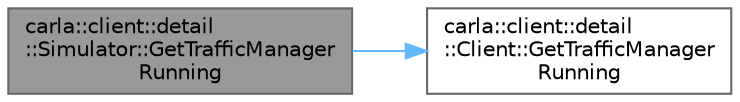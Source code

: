 digraph "carla::client::detail::Simulator::GetTrafficManagerRunning"
{
 // INTERACTIVE_SVG=YES
 // LATEX_PDF_SIZE
  bgcolor="transparent";
  edge [fontname=Helvetica,fontsize=10,labelfontname=Helvetica,labelfontsize=10];
  node [fontname=Helvetica,fontsize=10,shape=box,height=0.2,width=0.4];
  rankdir="LR";
  Node1 [id="Node000001",label="carla::client::detail\l::Simulator::GetTrafficManager\lRunning",height=0.2,width=0.4,color="gray40", fillcolor="grey60", style="filled", fontcolor="black",tooltip="Gets a pair filled with the <IP, port> of the Trafic Manager running on port."];
  Node1 -> Node2 [id="edge1_Node000001_Node000002",color="steelblue1",style="solid",tooltip=" "];
  Node2 [id="Node000002",label="carla::client::detail\l::Client::GetTrafficManager\lRunning",height=0.2,width=0.4,color="grey40", fillcolor="white", style="filled",URL="$dd/ddd/classcarla_1_1client_1_1detail_1_1Client.html#a683c576a4a0e0fecf76c80d9232a3f8a",tooltip="Gets a pair filled with the <IP, port> of the Trafic Manager running on port."];
}
